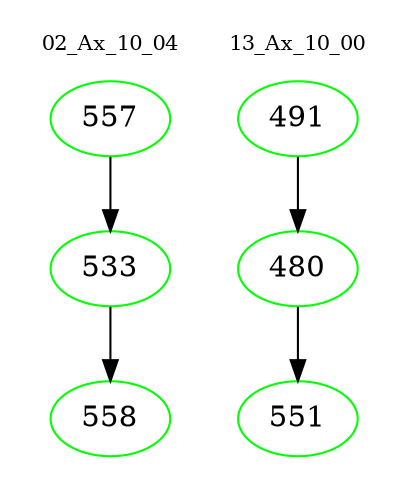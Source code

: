 digraph{
subgraph cluster_0 {
color = white
label = "02_Ax_10_04";
fontsize=10;
T0_557 [label="557", color="green"]
T0_557 -> T0_533 [color="black"]
T0_533 [label="533", color="green"]
T0_533 -> T0_558 [color="black"]
T0_558 [label="558", color="green"]
}
subgraph cluster_1 {
color = white
label = "13_Ax_10_00";
fontsize=10;
T1_491 [label="491", color="green"]
T1_491 -> T1_480 [color="black"]
T1_480 [label="480", color="green"]
T1_480 -> T1_551 [color="black"]
T1_551 [label="551", color="green"]
}
}
